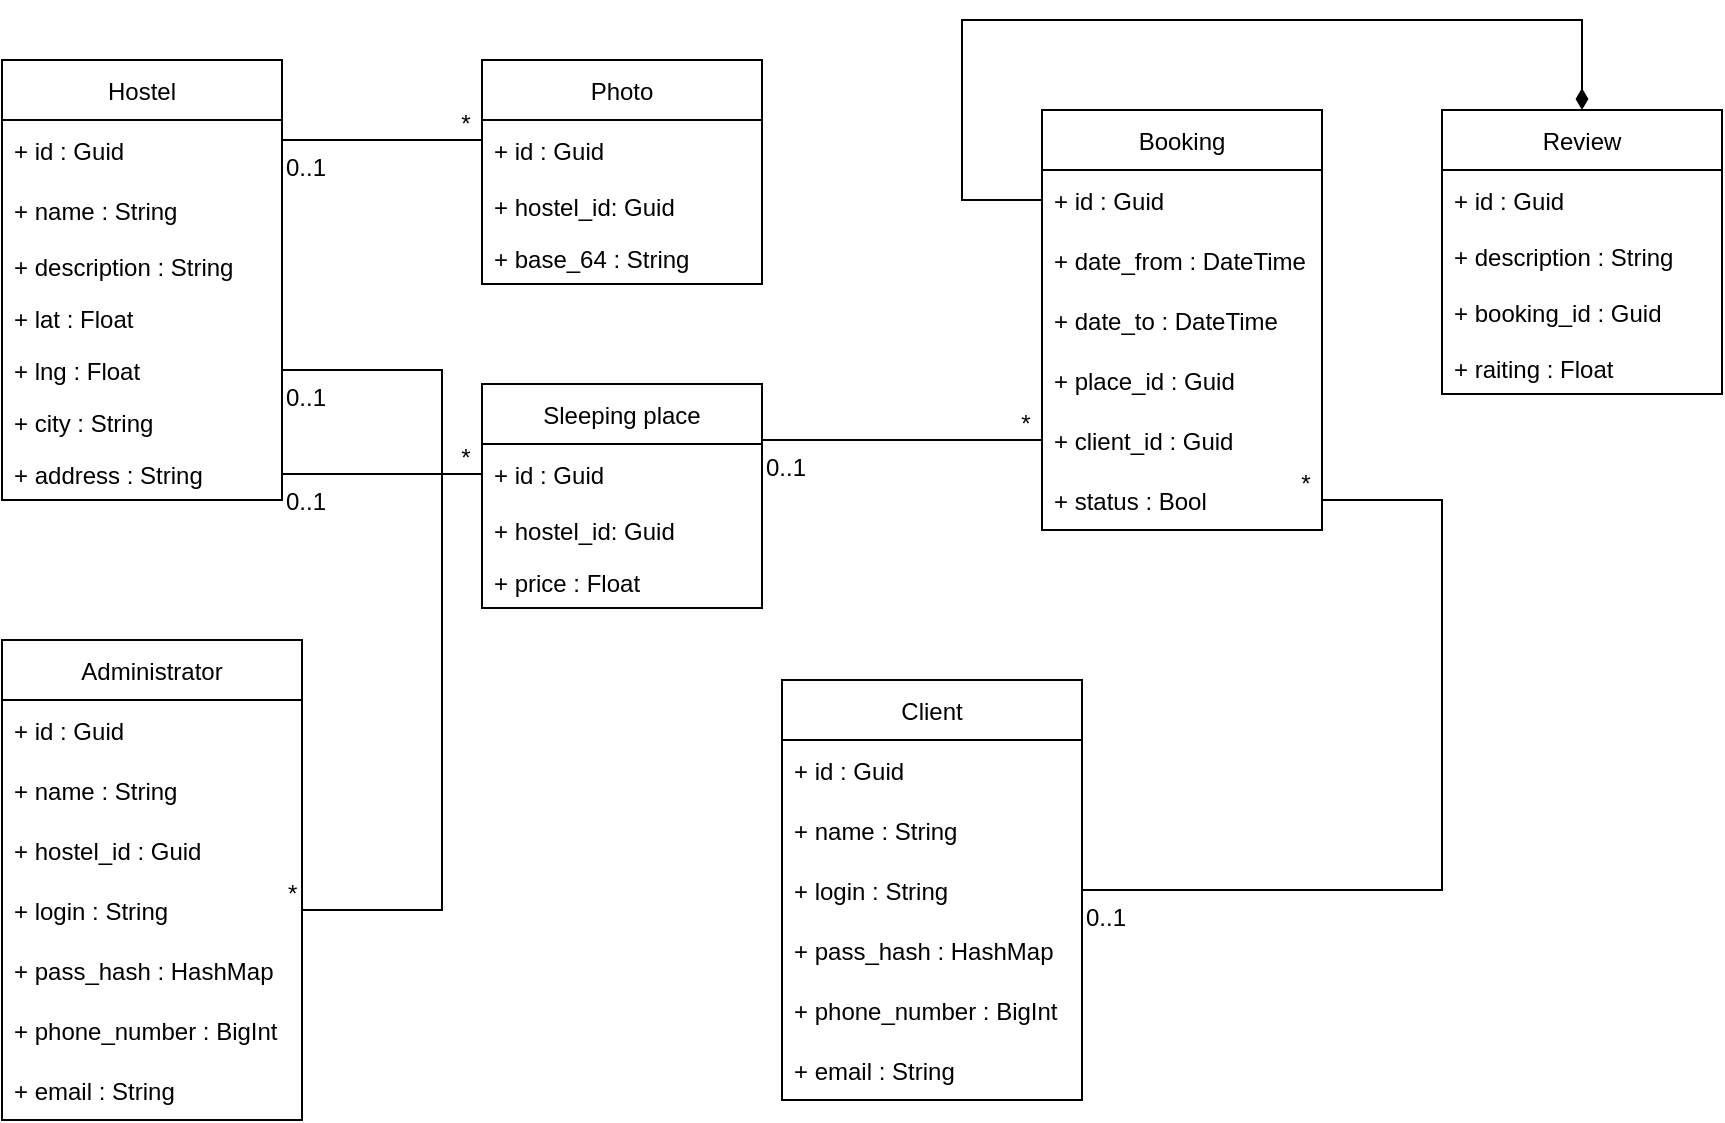 <mxfile version="15.8.6" type="github">
  <diagram id="C5RBs43oDa-KdzZeNtuy" name="Page-1">
    <mxGraphModel dx="1422" dy="715" grid="1" gridSize="10" guides="1" tooltips="1" connect="1" arrows="1" fold="1" page="1" pageScale="1" pageWidth="827" pageHeight="1169" math="0" shadow="0">
      <root>
        <mxCell id="WIyWlLk6GJQsqaUBKTNV-0" />
        <mxCell id="WIyWlLk6GJQsqaUBKTNV-1" parent="WIyWlLk6GJQsqaUBKTNV-0" />
        <mxCell id="wW36nWrKPNOWyTisuCuH-1" value="Administrator" style="swimlane;fontStyle=0;childLayout=stackLayout;horizontal=1;startSize=30;horizontalStack=0;resizeParent=1;resizeParentMax=0;resizeLast=0;collapsible=1;marginBottom=0;" parent="WIyWlLk6GJQsqaUBKTNV-1" vertex="1">
          <mxGeometry x="40" y="330" width="150" height="240" as="geometry" />
        </mxCell>
        <mxCell id="wW36nWrKPNOWyTisuCuH-2" value="+ id : Guid" style="text;strokeColor=none;fillColor=none;align=left;verticalAlign=middle;spacingLeft=4;spacingRight=4;overflow=hidden;points=[[0,0.5],[1,0.5]];portConstraint=eastwest;rotatable=0;" parent="wW36nWrKPNOWyTisuCuH-1" vertex="1">
          <mxGeometry y="30" width="150" height="30" as="geometry" />
        </mxCell>
        <mxCell id="wW36nWrKPNOWyTisuCuH-3" value="+ name : String" style="text;strokeColor=none;fillColor=none;align=left;verticalAlign=middle;spacingLeft=4;spacingRight=4;overflow=hidden;points=[[0,0.5],[1,0.5]];portConstraint=eastwest;rotatable=0;" parent="wW36nWrKPNOWyTisuCuH-1" vertex="1">
          <mxGeometry y="60" width="150" height="30" as="geometry" />
        </mxCell>
        <mxCell id="wW36nWrKPNOWyTisuCuH-11" value="+ hostel_id : Guid" style="text;strokeColor=none;fillColor=none;align=left;verticalAlign=middle;spacingLeft=4;spacingRight=4;overflow=hidden;points=[[0,0.5],[1,0.5]];portConstraint=eastwest;rotatable=0;" parent="wW36nWrKPNOWyTisuCuH-1" vertex="1">
          <mxGeometry y="90" width="150" height="30" as="geometry" />
        </mxCell>
        <mxCell id="wW36nWrKPNOWyTisuCuH-12" value="+ login : String" style="text;strokeColor=none;fillColor=none;align=left;verticalAlign=middle;spacingLeft=4;spacingRight=4;overflow=hidden;points=[[0,0.5],[1,0.5]];portConstraint=eastwest;rotatable=0;" parent="wW36nWrKPNOWyTisuCuH-1" vertex="1">
          <mxGeometry y="120" width="150" height="30" as="geometry" />
        </mxCell>
        <mxCell id="wW36nWrKPNOWyTisuCuH-13" value="+ pass_hash : HashMap" style="text;strokeColor=none;fillColor=none;align=left;verticalAlign=middle;spacingLeft=4;spacingRight=4;overflow=hidden;points=[[0,0.5],[1,0.5]];portConstraint=eastwest;rotatable=0;" parent="wW36nWrKPNOWyTisuCuH-1" vertex="1">
          <mxGeometry y="150" width="150" height="30" as="geometry" />
        </mxCell>
        <mxCell id="wW36nWrKPNOWyTisuCuH-14" value="+ phone_number : BigInt" style="text;strokeColor=none;fillColor=none;align=left;verticalAlign=middle;spacingLeft=4;spacingRight=4;overflow=hidden;points=[[0,0.5],[1,0.5]];portConstraint=eastwest;rotatable=0;" parent="wW36nWrKPNOWyTisuCuH-1" vertex="1">
          <mxGeometry y="180" width="150" height="30" as="geometry" />
        </mxCell>
        <mxCell id="wW36nWrKPNOWyTisuCuH-15" value="+ email : String" style="text;strokeColor=none;fillColor=none;align=left;verticalAlign=middle;spacingLeft=4;spacingRight=4;overflow=hidden;points=[[0,0.5],[1,0.5]];portConstraint=eastwest;rotatable=0;" parent="wW36nWrKPNOWyTisuCuH-1" vertex="1">
          <mxGeometry y="210" width="150" height="30" as="geometry" />
        </mxCell>
        <mxCell id="wW36nWrKPNOWyTisuCuH-18" value="Hostel" style="swimlane;fontStyle=0;childLayout=stackLayout;horizontal=1;startSize=30;horizontalStack=0;resizeParent=1;resizeParentMax=0;resizeLast=0;collapsible=1;marginBottom=0;" parent="WIyWlLk6GJQsqaUBKTNV-1" vertex="1">
          <mxGeometry x="40" y="40" width="140" height="220" as="geometry" />
        </mxCell>
        <mxCell id="CIKvt6PFRiNwB-43Hmlc-0" value="+ id : Guid" style="text;strokeColor=none;fillColor=none;align=left;verticalAlign=middle;spacingLeft=4;spacingRight=4;overflow=hidden;points=[[0,0.5],[1,0.5]];portConstraint=eastwest;rotatable=0;" parent="wW36nWrKPNOWyTisuCuH-18" vertex="1">
          <mxGeometry y="30" width="140" height="30" as="geometry" />
        </mxCell>
        <mxCell id="CIKvt6PFRiNwB-43Hmlc-1" value="+ name : String" style="text;strokeColor=none;fillColor=none;align=left;verticalAlign=middle;spacingLeft=4;spacingRight=4;overflow=hidden;points=[[0,0.5],[1,0.5]];portConstraint=eastwest;rotatable=0;" parent="wW36nWrKPNOWyTisuCuH-18" vertex="1">
          <mxGeometry y="60" width="140" height="30" as="geometry" />
        </mxCell>
        <mxCell id="zkfFHV4jXpPFQw0GAbJ--20" value="+ description : String" style="text;align=left;verticalAlign=top;spacingLeft=4;spacingRight=4;overflow=hidden;rotatable=0;points=[[0,0.5],[1,0.5]];portConstraint=eastwest;rounded=0;shadow=0;html=0;" parent="wW36nWrKPNOWyTisuCuH-18" vertex="1">
          <mxGeometry y="90" width="140" height="26" as="geometry" />
        </mxCell>
        <mxCell id="zkfFHV4jXpPFQw0GAbJ--21" value="+ lat : Float" style="text;align=left;verticalAlign=top;spacingLeft=4;spacingRight=4;overflow=hidden;rotatable=0;points=[[0,0.5],[1,0.5]];portConstraint=eastwest;rounded=0;shadow=0;html=0;" parent="wW36nWrKPNOWyTisuCuH-18" vertex="1">
          <mxGeometry y="116" width="140" height="26" as="geometry" />
        </mxCell>
        <mxCell id="zkfFHV4jXpPFQw0GAbJ--22" value="+ lng : Float" style="text;align=left;verticalAlign=top;spacingLeft=4;spacingRight=4;overflow=hidden;rotatable=0;points=[[0,0.5],[1,0.5]];portConstraint=eastwest;rounded=0;shadow=0;html=0;" parent="wW36nWrKPNOWyTisuCuH-18" vertex="1">
          <mxGeometry y="142" width="140" height="26" as="geometry" />
        </mxCell>
        <mxCell id="wW36nWrKPNOWyTisuCuH-16" value="+ city : String" style="text;align=left;verticalAlign=top;spacingLeft=4;spacingRight=4;overflow=hidden;rotatable=0;points=[[0,0.5],[1,0.5]];portConstraint=eastwest;rounded=0;shadow=0;html=0;" parent="wW36nWrKPNOWyTisuCuH-18" vertex="1">
          <mxGeometry y="168" width="140" height="26" as="geometry" />
        </mxCell>
        <mxCell id="wW36nWrKPNOWyTisuCuH-17" value="+ address : String" style="text;align=left;verticalAlign=top;spacingLeft=4;spacingRight=4;overflow=hidden;rotatable=0;points=[[0,0.5],[1,0.5]];portConstraint=eastwest;rounded=0;shadow=0;html=0;" parent="wW36nWrKPNOWyTisuCuH-18" vertex="1">
          <mxGeometry y="194" width="140" height="26" as="geometry" />
        </mxCell>
        <mxCell id="wW36nWrKPNOWyTisuCuH-22" value="Photo" style="swimlane;fontStyle=0;childLayout=stackLayout;horizontal=1;startSize=30;horizontalStack=0;resizeParent=1;resizeParentMax=0;resizeLast=0;collapsible=1;marginBottom=0;" parent="WIyWlLk6GJQsqaUBKTNV-1" vertex="1">
          <mxGeometry x="280" y="40" width="140" height="112" as="geometry" />
        </mxCell>
        <mxCell id="CIKvt6PFRiNwB-43Hmlc-2" value="+ id : Guid" style="text;strokeColor=none;fillColor=none;align=left;verticalAlign=middle;spacingLeft=4;spacingRight=4;overflow=hidden;points=[[0,0.5],[1,0.5]];portConstraint=eastwest;rotatable=0;" parent="wW36nWrKPNOWyTisuCuH-22" vertex="1">
          <mxGeometry y="30" width="140" height="30" as="geometry" />
        </mxCell>
        <mxCell id="wW36nWrKPNOWyTisuCuH-5" value="+ hostel_id: Guid" style="text;align=left;verticalAlign=top;spacingLeft=4;spacingRight=4;overflow=hidden;rotatable=0;points=[[0,0.5],[1,0.5]];portConstraint=eastwest;" parent="wW36nWrKPNOWyTisuCuH-22" vertex="1">
          <mxGeometry y="60" width="140" height="26" as="geometry" />
        </mxCell>
        <mxCell id="wW36nWrKPNOWyTisuCuH-6" value="+ base_64 : String" style="text;align=left;verticalAlign=top;spacingLeft=4;spacingRight=4;overflow=hidden;rotatable=0;points=[[0,0.5],[1,0.5]];portConstraint=eastwest;" parent="wW36nWrKPNOWyTisuCuH-22" vertex="1">
          <mxGeometry y="86" width="140" height="26" as="geometry" />
        </mxCell>
        <mxCell id="wW36nWrKPNOWyTisuCuH-30" value="Sleeping place" style="swimlane;fontStyle=0;childLayout=stackLayout;horizontal=1;startSize=30;horizontalStack=0;resizeParent=1;resizeParentMax=0;resizeLast=0;collapsible=1;marginBottom=0;" parent="WIyWlLk6GJQsqaUBKTNV-1" vertex="1">
          <mxGeometry x="280" y="202" width="140" height="112" as="geometry" />
        </mxCell>
        <mxCell id="CIKvt6PFRiNwB-43Hmlc-3" value="+ id : Guid" style="text;strokeColor=none;fillColor=none;align=left;verticalAlign=middle;spacingLeft=4;spacingRight=4;overflow=hidden;points=[[0,0.5],[1,0.5]];portConstraint=eastwest;rotatable=0;" parent="wW36nWrKPNOWyTisuCuH-30" vertex="1">
          <mxGeometry y="30" width="140" height="30" as="geometry" />
        </mxCell>
        <mxCell id="CIKvt6PFRiNwB-43Hmlc-4" value="+ hostel_id: Guid" style="text;align=left;verticalAlign=top;spacingLeft=4;spacingRight=4;overflow=hidden;rotatable=0;points=[[0,0.5],[1,0.5]];portConstraint=eastwest;" parent="wW36nWrKPNOWyTisuCuH-30" vertex="1">
          <mxGeometry y="60" width="140" height="26" as="geometry" />
        </mxCell>
        <mxCell id="wW36nWrKPNOWyTisuCuH-33" value="+ price : Float" style="text;align=left;verticalAlign=top;spacingLeft=4;spacingRight=4;overflow=hidden;rotatable=0;points=[[0,0.5],[1,0.5]];portConstraint=eastwest;" parent="wW36nWrKPNOWyTisuCuH-30" vertex="1">
          <mxGeometry y="86" width="140" height="26" as="geometry" />
        </mxCell>
        <mxCell id="wW36nWrKPNOWyTisuCuH-34" value="Review" style="swimlane;fontStyle=0;childLayout=stackLayout;horizontal=1;startSize=30;horizontalStack=0;resizeParent=1;resizeParentMax=0;resizeLast=0;collapsible=1;marginBottom=0;" parent="WIyWlLk6GJQsqaUBKTNV-1" vertex="1">
          <mxGeometry x="760" y="65" width="140" height="142" as="geometry" />
        </mxCell>
        <mxCell id="CIKvt6PFRiNwB-43Hmlc-5" value="+ id : Guid" style="text;strokeColor=none;fillColor=none;align=left;verticalAlign=middle;spacingLeft=4;spacingRight=4;overflow=hidden;points=[[0,0.5],[1,0.5]];portConstraint=eastwest;rotatable=0;" parent="wW36nWrKPNOWyTisuCuH-34" vertex="1">
          <mxGeometry y="30" width="140" height="30" as="geometry" />
        </mxCell>
        <mxCell id="wW36nWrKPNOWyTisuCuH-36" value="+ description : String" style="text;align=left;verticalAlign=top;spacingLeft=4;spacingRight=4;overflow=hidden;rotatable=0;points=[[0,0.5],[1,0.5]];portConstraint=eastwest;" parent="wW36nWrKPNOWyTisuCuH-34" vertex="1">
          <mxGeometry y="60" width="140" height="26" as="geometry" />
        </mxCell>
        <mxCell id="CIKvt6PFRiNwB-43Hmlc-6" value="+ booking_id : Guid" style="text;strokeColor=none;fillColor=none;align=left;verticalAlign=middle;spacingLeft=4;spacingRight=4;overflow=hidden;points=[[0,0.5],[1,0.5]];portConstraint=eastwest;rotatable=0;" parent="wW36nWrKPNOWyTisuCuH-34" vertex="1">
          <mxGeometry y="86" width="140" height="30" as="geometry" />
        </mxCell>
        <mxCell id="wW36nWrKPNOWyTisuCuH-38" value="+ raiting : Float" style="text;align=left;verticalAlign=top;spacingLeft=4;spacingRight=4;overflow=hidden;rotatable=0;points=[[0,0.5],[1,0.5]];portConstraint=eastwest;" parent="wW36nWrKPNOWyTisuCuH-34" vertex="1">
          <mxGeometry y="116" width="140" height="26" as="geometry" />
        </mxCell>
        <mxCell id="wW36nWrKPNOWyTisuCuH-39" value="Client" style="swimlane;fontStyle=0;childLayout=stackLayout;horizontal=1;startSize=30;horizontalStack=0;resizeParent=1;resizeParentMax=0;resizeLast=0;collapsible=1;marginBottom=0;" parent="WIyWlLk6GJQsqaUBKTNV-1" vertex="1">
          <mxGeometry x="430" y="350" width="150" height="210" as="geometry" />
        </mxCell>
        <mxCell id="CIKvt6PFRiNwB-43Hmlc-7" value="+ id : Guid" style="text;strokeColor=none;fillColor=none;align=left;verticalAlign=middle;spacingLeft=4;spacingRight=4;overflow=hidden;points=[[0,0.5],[1,0.5]];portConstraint=eastwest;rotatable=0;" parent="wW36nWrKPNOWyTisuCuH-39" vertex="1">
          <mxGeometry y="30" width="150" height="30" as="geometry" />
        </mxCell>
        <mxCell id="wW36nWrKPNOWyTisuCuH-41" value="+ name : String" style="text;strokeColor=none;fillColor=none;align=left;verticalAlign=middle;spacingLeft=4;spacingRight=4;overflow=hidden;points=[[0,0.5],[1,0.5]];portConstraint=eastwest;rotatable=0;" parent="wW36nWrKPNOWyTisuCuH-39" vertex="1">
          <mxGeometry y="60" width="150" height="30" as="geometry" />
        </mxCell>
        <mxCell id="wW36nWrKPNOWyTisuCuH-43" value="+ login : String" style="text;strokeColor=none;fillColor=none;align=left;verticalAlign=middle;spacingLeft=4;spacingRight=4;overflow=hidden;points=[[0,0.5],[1,0.5]];portConstraint=eastwest;rotatable=0;" parent="wW36nWrKPNOWyTisuCuH-39" vertex="1">
          <mxGeometry y="90" width="150" height="30" as="geometry" />
        </mxCell>
        <mxCell id="wW36nWrKPNOWyTisuCuH-44" value="+ pass_hash : HashMap" style="text;strokeColor=none;fillColor=none;align=left;verticalAlign=middle;spacingLeft=4;spacingRight=4;overflow=hidden;points=[[0,0.5],[1,0.5]];portConstraint=eastwest;rotatable=0;" parent="wW36nWrKPNOWyTisuCuH-39" vertex="1">
          <mxGeometry y="120" width="150" height="30" as="geometry" />
        </mxCell>
        <mxCell id="wW36nWrKPNOWyTisuCuH-45" value="+ phone_number : BigInt" style="text;strokeColor=none;fillColor=none;align=left;verticalAlign=middle;spacingLeft=4;spacingRight=4;overflow=hidden;points=[[0,0.5],[1,0.5]];portConstraint=eastwest;rotatable=0;" parent="wW36nWrKPNOWyTisuCuH-39" vertex="1">
          <mxGeometry y="150" width="150" height="30" as="geometry" />
        </mxCell>
        <mxCell id="wW36nWrKPNOWyTisuCuH-46" value="+ email : String" style="text;strokeColor=none;fillColor=none;align=left;verticalAlign=middle;spacingLeft=4;spacingRight=4;overflow=hidden;points=[[0,0.5],[1,0.5]];portConstraint=eastwest;rotatable=0;" parent="wW36nWrKPNOWyTisuCuH-39" vertex="1">
          <mxGeometry y="180" width="150" height="30" as="geometry" />
        </mxCell>
        <mxCell id="wW36nWrKPNOWyTisuCuH-47" value="Booking" style="swimlane;fontStyle=0;childLayout=stackLayout;horizontal=1;startSize=30;horizontalStack=0;resizeParent=1;resizeParentMax=0;resizeLast=0;collapsible=1;marginBottom=0;" parent="WIyWlLk6GJQsqaUBKTNV-1" vertex="1">
          <mxGeometry x="560" y="65" width="140" height="210" as="geometry" />
        </mxCell>
        <mxCell id="CIKvt6PFRiNwB-43Hmlc-8" value="+ id : Guid" style="text;strokeColor=none;fillColor=none;align=left;verticalAlign=middle;spacingLeft=4;spacingRight=4;overflow=hidden;points=[[0,0.5],[1,0.5]];portConstraint=eastwest;rotatable=0;" parent="wW36nWrKPNOWyTisuCuH-47" vertex="1">
          <mxGeometry y="30" width="140" height="30" as="geometry" />
        </mxCell>
        <mxCell id="wW36nWrKPNOWyTisuCuH-49" value="+ date_from : DateTime" style="text;strokeColor=none;fillColor=none;align=left;verticalAlign=middle;spacingLeft=4;spacingRight=4;overflow=hidden;points=[[0,0.5],[1,0.5]];portConstraint=eastwest;rotatable=0;" parent="wW36nWrKPNOWyTisuCuH-47" vertex="1">
          <mxGeometry y="60" width="140" height="30" as="geometry" />
        </mxCell>
        <mxCell id="wW36nWrKPNOWyTisuCuH-50" value="+ date_to : DateTime" style="text;strokeColor=none;fillColor=none;align=left;verticalAlign=middle;spacingLeft=4;spacingRight=4;overflow=hidden;points=[[0,0.5],[1,0.5]];portConstraint=eastwest;rotatable=0;" parent="wW36nWrKPNOWyTisuCuH-47" vertex="1">
          <mxGeometry y="90" width="140" height="30" as="geometry" />
        </mxCell>
        <mxCell id="wW36nWrKPNOWyTisuCuH-51" value="+ place_id : Guid" style="text;strokeColor=none;fillColor=none;align=left;verticalAlign=middle;spacingLeft=4;spacingRight=4;overflow=hidden;points=[[0,0.5],[1,0.5]];portConstraint=eastwest;rotatable=0;" parent="wW36nWrKPNOWyTisuCuH-47" vertex="1">
          <mxGeometry y="120" width="140" height="30" as="geometry" />
        </mxCell>
        <mxCell id="wW36nWrKPNOWyTisuCuH-52" value="+ client_id : Guid" style="text;strokeColor=none;fillColor=none;align=left;verticalAlign=middle;spacingLeft=4;spacingRight=4;overflow=hidden;points=[[0,0.5],[1,0.5]];portConstraint=eastwest;rotatable=0;" parent="wW36nWrKPNOWyTisuCuH-47" vertex="1">
          <mxGeometry y="150" width="140" height="30" as="geometry" />
        </mxCell>
        <mxCell id="wW36nWrKPNOWyTisuCuH-53" value="+ status : Bool" style="text;strokeColor=none;fillColor=none;align=left;verticalAlign=middle;spacingLeft=4;spacingRight=4;overflow=hidden;points=[[0,0.5],[1,0.5]];portConstraint=eastwest;rotatable=0;" parent="wW36nWrKPNOWyTisuCuH-47" vertex="1">
          <mxGeometry y="180" width="140" height="30" as="geometry" />
        </mxCell>
        <mxCell id="j_5Flvhn4JmN7hWnUux7-4" value="" style="endArrow=none;html=1;rounded=0;align=center;verticalAlign=top;endFill=0;labelBackgroundColor=none;" edge="1" parent="WIyWlLk6GJQsqaUBKTNV-1">
          <mxGeometry relative="1" as="geometry">
            <mxPoint x="180" y="80" as="sourcePoint" />
            <mxPoint x="280" y="80" as="targetPoint" />
          </mxGeometry>
        </mxCell>
        <mxCell id="j_5Flvhn4JmN7hWnUux7-6" value="0..1" style="resizable=0;html=1;align=left;verticalAlign=top;labelBackgroundColor=none;" connectable="0" vertex="1" parent="j_5Flvhn4JmN7hWnUux7-4">
          <mxGeometry x="-1" relative="1" as="geometry" />
        </mxCell>
        <mxCell id="j_5Flvhn4JmN7hWnUux7-7" value="&amp;nbsp; &amp;nbsp; &amp;nbsp;*&amp;nbsp;&amp;nbsp;" style="resizable=0;html=1;align=right;verticalAlign=bottom;labelBackgroundColor=none;" connectable="0" vertex="1" parent="j_5Flvhn4JmN7hWnUux7-4">
          <mxGeometry x="1" relative="1" as="geometry">
            <mxPoint x="1" as="offset" />
          </mxGeometry>
        </mxCell>
        <mxCell id="j_5Flvhn4JmN7hWnUux7-8" value="" style="endArrow=none;html=1;rounded=0;align=center;verticalAlign=top;endFill=0;labelBackgroundColor=none;exitX=1;exitY=0.5;exitDx=0;exitDy=0;entryX=0;entryY=0.5;entryDx=0;entryDy=0;" edge="1" parent="WIyWlLk6GJQsqaUBKTNV-1" source="wW36nWrKPNOWyTisuCuH-17" target="CIKvt6PFRiNwB-43Hmlc-3">
          <mxGeometry relative="1" as="geometry">
            <mxPoint x="110" y="290" as="sourcePoint" />
            <mxPoint x="290" y="90" as="targetPoint" />
          </mxGeometry>
        </mxCell>
        <mxCell id="j_5Flvhn4JmN7hWnUux7-9" value="0..1" style="resizable=0;html=1;align=left;verticalAlign=top;labelBackgroundColor=none;" connectable="0" vertex="1" parent="j_5Flvhn4JmN7hWnUux7-8">
          <mxGeometry x="-1" relative="1" as="geometry" />
        </mxCell>
        <mxCell id="j_5Flvhn4JmN7hWnUux7-10" value="&amp;nbsp; &amp;nbsp; &amp;nbsp;*&amp;nbsp;&amp;nbsp;" style="resizable=0;html=1;align=right;verticalAlign=bottom;labelBackgroundColor=none;" connectable="0" vertex="1" parent="j_5Flvhn4JmN7hWnUux7-8">
          <mxGeometry x="1" relative="1" as="geometry">
            <mxPoint x="1" as="offset" />
          </mxGeometry>
        </mxCell>
        <mxCell id="j_5Flvhn4JmN7hWnUux7-11" value="" style="endArrow=none;html=1;rounded=0;align=center;verticalAlign=top;endFill=0;labelBackgroundColor=none;exitX=1;exitY=0.5;exitDx=0;exitDy=0;entryX=1;entryY=0.5;entryDx=0;entryDy=0;" edge="1" parent="WIyWlLk6GJQsqaUBKTNV-1" source="zkfFHV4jXpPFQw0GAbJ--22" target="wW36nWrKPNOWyTisuCuH-12">
          <mxGeometry relative="1" as="geometry">
            <mxPoint x="190" y="257" as="sourcePoint" />
            <mxPoint x="290" y="257" as="targetPoint" />
            <Array as="points">
              <mxPoint x="260" y="195" />
              <mxPoint x="260" y="465" />
            </Array>
          </mxGeometry>
        </mxCell>
        <mxCell id="j_5Flvhn4JmN7hWnUux7-12" value="0..1" style="resizable=0;html=1;align=left;verticalAlign=top;labelBackgroundColor=none;" connectable="0" vertex="1" parent="j_5Flvhn4JmN7hWnUux7-11">
          <mxGeometry x="-1" relative="1" as="geometry" />
        </mxCell>
        <mxCell id="j_5Flvhn4JmN7hWnUux7-13" value="*&amp;nbsp;" style="resizable=0;html=1;align=right;verticalAlign=bottom;labelBackgroundColor=none;" connectable="0" vertex="1" parent="j_5Flvhn4JmN7hWnUux7-11">
          <mxGeometry x="1" relative="1" as="geometry">
            <mxPoint x="1" as="offset" />
          </mxGeometry>
        </mxCell>
        <mxCell id="j_5Flvhn4JmN7hWnUux7-14" value="" style="endArrow=none;html=1;rounded=0;align=center;verticalAlign=top;endFill=0;labelBackgroundColor=none;exitX=1;exitY=0.25;exitDx=0;exitDy=0;entryX=0;entryY=0.5;entryDx=0;entryDy=0;" edge="1" parent="WIyWlLk6GJQsqaUBKTNV-1" source="wW36nWrKPNOWyTisuCuH-30" target="wW36nWrKPNOWyTisuCuH-52">
          <mxGeometry relative="1" as="geometry">
            <mxPoint x="414" y="250" as="sourcePoint" />
            <mxPoint x="514" y="250" as="targetPoint" />
          </mxGeometry>
        </mxCell>
        <mxCell id="j_5Flvhn4JmN7hWnUux7-15" value="0..1" style="resizable=0;html=1;align=left;verticalAlign=top;labelBackgroundColor=none;" connectable="0" vertex="1" parent="j_5Flvhn4JmN7hWnUux7-14">
          <mxGeometry x="-1" relative="1" as="geometry" />
        </mxCell>
        <mxCell id="j_5Flvhn4JmN7hWnUux7-16" value="&amp;nbsp; &amp;nbsp; &amp;nbsp;*&amp;nbsp;&amp;nbsp;" style="resizable=0;html=1;align=right;verticalAlign=bottom;labelBackgroundColor=none;" connectable="0" vertex="1" parent="j_5Flvhn4JmN7hWnUux7-14">
          <mxGeometry x="1" relative="1" as="geometry">
            <mxPoint x="1" as="offset" />
          </mxGeometry>
        </mxCell>
        <mxCell id="j_5Flvhn4JmN7hWnUux7-17" value="" style="endArrow=none;html=1;rounded=0;align=center;verticalAlign=top;endFill=0;labelBackgroundColor=none;exitX=1;exitY=0.5;exitDx=0;exitDy=0;entryX=1;entryY=0.5;entryDx=0;entryDy=0;" edge="1" parent="WIyWlLk6GJQsqaUBKTNV-1" source="wW36nWrKPNOWyTisuCuH-43" target="wW36nWrKPNOWyTisuCuH-53">
          <mxGeometry relative="1" as="geometry">
            <mxPoint x="750" y="435" as="sourcePoint" />
            <mxPoint x="740" y="250" as="targetPoint" />
            <Array as="points">
              <mxPoint x="760" y="455" />
              <mxPoint x="760" y="260" />
            </Array>
          </mxGeometry>
        </mxCell>
        <mxCell id="j_5Flvhn4JmN7hWnUux7-18" value="0..1" style="resizable=0;html=1;align=left;verticalAlign=top;labelBackgroundColor=none;" connectable="0" vertex="1" parent="j_5Flvhn4JmN7hWnUux7-17">
          <mxGeometry x="-1" relative="1" as="geometry" />
        </mxCell>
        <mxCell id="j_5Flvhn4JmN7hWnUux7-19" value="&amp;nbsp; &amp;nbsp; &amp;nbsp;*&amp;nbsp;&amp;nbsp;" style="resizable=0;html=1;align=right;verticalAlign=bottom;labelBackgroundColor=none;" connectable="0" vertex="1" parent="j_5Flvhn4JmN7hWnUux7-17">
          <mxGeometry x="1" relative="1" as="geometry">
            <mxPoint x="1" as="offset" />
          </mxGeometry>
        </mxCell>
        <mxCell id="j_5Flvhn4JmN7hWnUux7-20" value="" style="endArrow=none;startArrow=diamondThin;endFill=0;startFill=1;html=1;verticalAlign=bottom;labelBackgroundColor=none;strokeWidth=1;startSize=8;endSize=8;rounded=0;exitX=0.5;exitY=0;exitDx=0;exitDy=0;entryX=0;entryY=0.5;entryDx=0;entryDy=0;" edge="1" parent="WIyWlLk6GJQsqaUBKTNV-1" source="wW36nWrKPNOWyTisuCuH-34" target="CIKvt6PFRiNwB-43Hmlc-8">
          <mxGeometry width="160" relative="1" as="geometry">
            <mxPoint x="540" y="710" as="sourcePoint" />
            <mxPoint x="700" y="710" as="targetPoint" />
            <Array as="points">
              <mxPoint x="830" y="20" />
              <mxPoint x="520" y="20" />
              <mxPoint x="520" y="110" />
            </Array>
          </mxGeometry>
        </mxCell>
      </root>
    </mxGraphModel>
  </diagram>
</mxfile>
